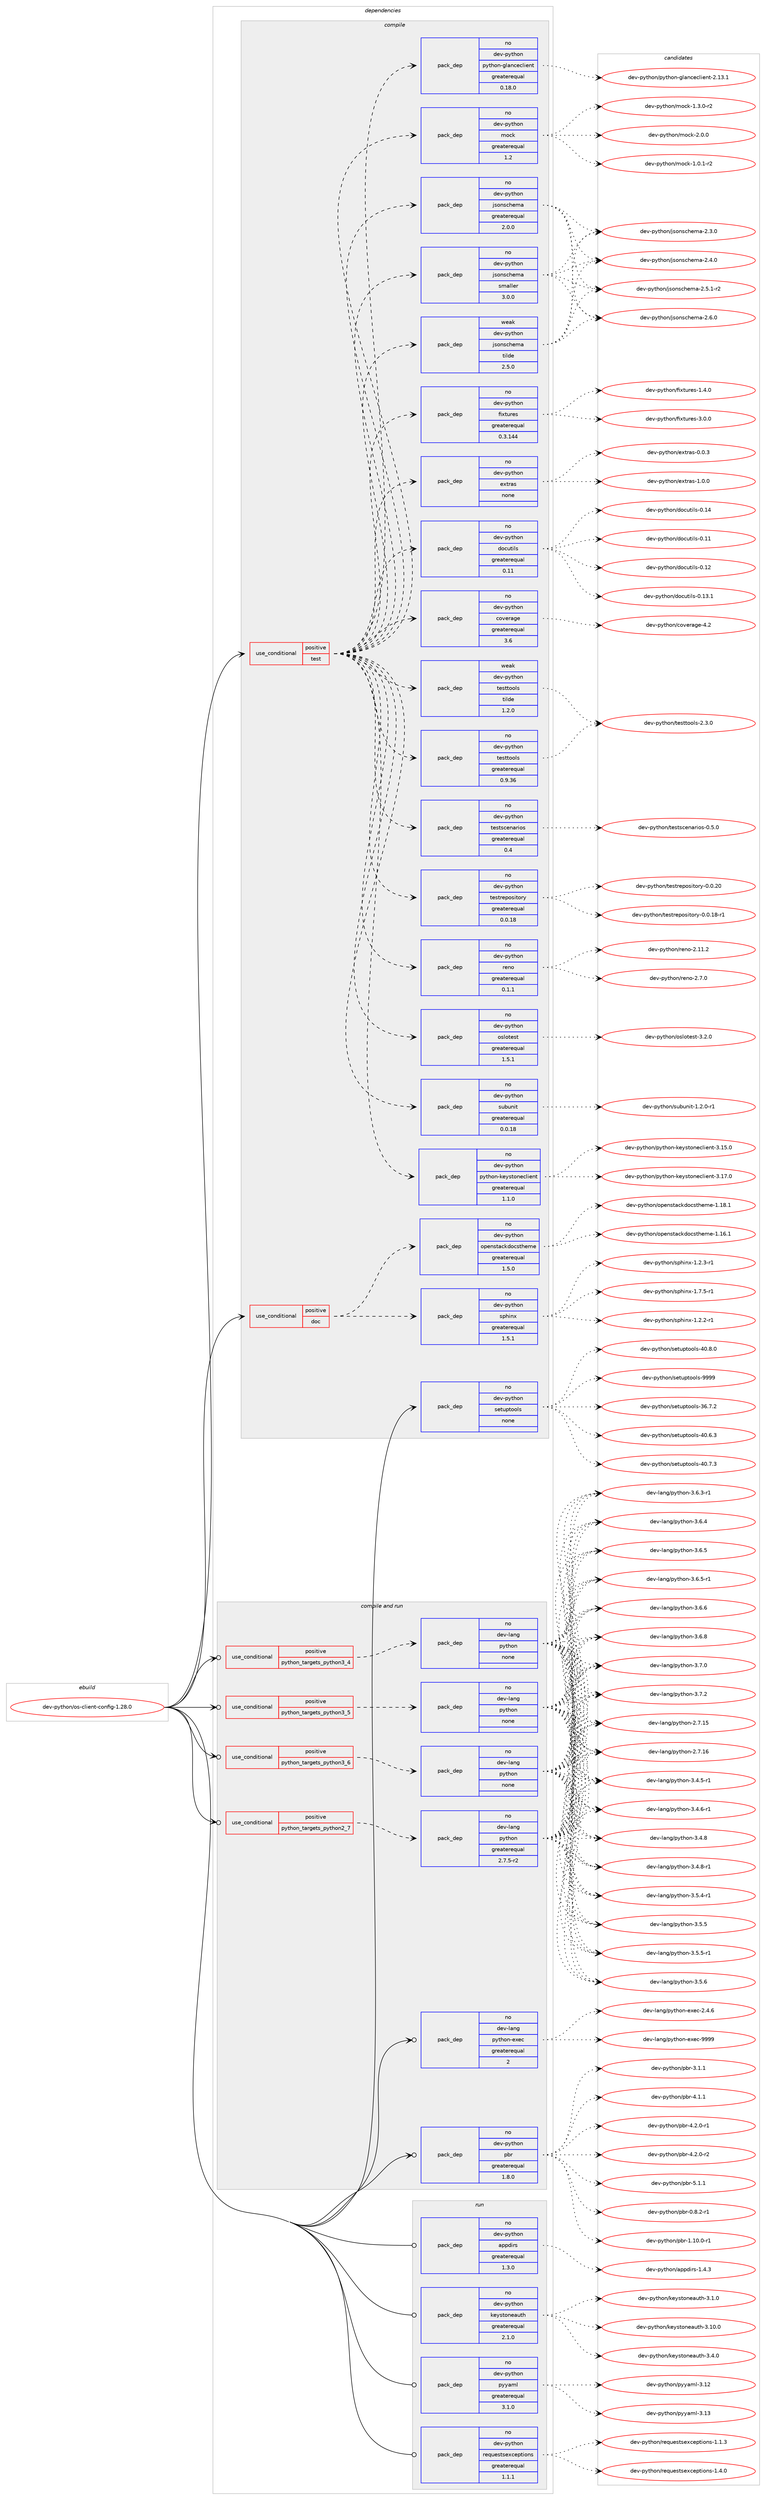 digraph prolog {

# *************
# Graph options
# *************

newrank=true;
concentrate=true;
compound=true;
graph [rankdir=LR,fontname=Helvetica,fontsize=10,ranksep=1.5];#, ranksep=2.5, nodesep=0.2];
edge  [arrowhead=vee];
node  [fontname=Helvetica,fontsize=10];

# **********
# The ebuild
# **********

subgraph cluster_leftcol {
color=gray;
rank=same;
label=<<i>ebuild</i>>;
id [label="dev-python/os-client-config-1.28.0", color=red, width=4, href="../dev-python/os-client-config-1.28.0.svg"];
}

# ****************
# The dependencies
# ****************

subgraph cluster_midcol {
color=gray;
label=<<i>dependencies</i>>;
subgraph cluster_compile {
fillcolor="#eeeeee";
style=filled;
label=<<i>compile</i>>;
subgraph cond378583 {
dependency1422146 [label=<<TABLE BORDER="0" CELLBORDER="1" CELLSPACING="0" CELLPADDING="4"><TR><TD ROWSPAN="3" CELLPADDING="10">use_conditional</TD></TR><TR><TD>positive</TD></TR><TR><TD>doc</TD></TR></TABLE>>, shape=none, color=red];
subgraph pack1020286 {
dependency1422147 [label=<<TABLE BORDER="0" CELLBORDER="1" CELLSPACING="0" CELLPADDING="4" WIDTH="220"><TR><TD ROWSPAN="6" CELLPADDING="30">pack_dep</TD></TR><TR><TD WIDTH="110">no</TD></TR><TR><TD>dev-python</TD></TR><TR><TD>sphinx</TD></TR><TR><TD>greaterequal</TD></TR><TR><TD>1.5.1</TD></TR></TABLE>>, shape=none, color=blue];
}
dependency1422146:e -> dependency1422147:w [weight=20,style="dashed",arrowhead="vee"];
subgraph pack1020287 {
dependency1422148 [label=<<TABLE BORDER="0" CELLBORDER="1" CELLSPACING="0" CELLPADDING="4" WIDTH="220"><TR><TD ROWSPAN="6" CELLPADDING="30">pack_dep</TD></TR><TR><TD WIDTH="110">no</TD></TR><TR><TD>dev-python</TD></TR><TR><TD>openstackdocstheme</TD></TR><TR><TD>greaterequal</TD></TR><TR><TD>1.5.0</TD></TR></TABLE>>, shape=none, color=blue];
}
dependency1422146:e -> dependency1422148:w [weight=20,style="dashed",arrowhead="vee"];
}
id:e -> dependency1422146:w [weight=20,style="solid",arrowhead="vee"];
subgraph cond378584 {
dependency1422149 [label=<<TABLE BORDER="0" CELLBORDER="1" CELLSPACING="0" CELLPADDING="4"><TR><TD ROWSPAN="3" CELLPADDING="10">use_conditional</TD></TR><TR><TD>positive</TD></TR><TR><TD>test</TD></TR></TABLE>>, shape=none, color=red];
subgraph pack1020288 {
dependency1422150 [label=<<TABLE BORDER="0" CELLBORDER="1" CELLSPACING="0" CELLPADDING="4" WIDTH="220"><TR><TD ROWSPAN="6" CELLPADDING="30">pack_dep</TD></TR><TR><TD WIDTH="110">no</TD></TR><TR><TD>dev-python</TD></TR><TR><TD>coverage</TD></TR><TR><TD>greaterequal</TD></TR><TR><TD>3.6</TD></TR></TABLE>>, shape=none, color=blue];
}
dependency1422149:e -> dependency1422150:w [weight=20,style="dashed",arrowhead="vee"];
subgraph pack1020289 {
dependency1422151 [label=<<TABLE BORDER="0" CELLBORDER="1" CELLSPACING="0" CELLPADDING="4" WIDTH="220"><TR><TD ROWSPAN="6" CELLPADDING="30">pack_dep</TD></TR><TR><TD WIDTH="110">no</TD></TR><TR><TD>dev-python</TD></TR><TR><TD>docutils</TD></TR><TR><TD>greaterequal</TD></TR><TR><TD>0.11</TD></TR></TABLE>>, shape=none, color=blue];
}
dependency1422149:e -> dependency1422151:w [weight=20,style="dashed",arrowhead="vee"];
subgraph pack1020290 {
dependency1422152 [label=<<TABLE BORDER="0" CELLBORDER="1" CELLSPACING="0" CELLPADDING="4" WIDTH="220"><TR><TD ROWSPAN="6" CELLPADDING="30">pack_dep</TD></TR><TR><TD WIDTH="110">no</TD></TR><TR><TD>dev-python</TD></TR><TR><TD>extras</TD></TR><TR><TD>none</TD></TR><TR><TD></TD></TR></TABLE>>, shape=none, color=blue];
}
dependency1422149:e -> dependency1422152:w [weight=20,style="dashed",arrowhead="vee"];
subgraph pack1020291 {
dependency1422153 [label=<<TABLE BORDER="0" CELLBORDER="1" CELLSPACING="0" CELLPADDING="4" WIDTH="220"><TR><TD ROWSPAN="6" CELLPADDING="30">pack_dep</TD></TR><TR><TD WIDTH="110">no</TD></TR><TR><TD>dev-python</TD></TR><TR><TD>fixtures</TD></TR><TR><TD>greaterequal</TD></TR><TR><TD>0.3.144</TD></TR></TABLE>>, shape=none, color=blue];
}
dependency1422149:e -> dependency1422153:w [weight=20,style="dashed",arrowhead="vee"];
subgraph pack1020292 {
dependency1422154 [label=<<TABLE BORDER="0" CELLBORDER="1" CELLSPACING="0" CELLPADDING="4" WIDTH="220"><TR><TD ROWSPAN="6" CELLPADDING="30">pack_dep</TD></TR><TR><TD WIDTH="110">no</TD></TR><TR><TD>dev-python</TD></TR><TR><TD>jsonschema</TD></TR><TR><TD>greaterequal</TD></TR><TR><TD>2.0.0</TD></TR></TABLE>>, shape=none, color=blue];
}
dependency1422149:e -> dependency1422154:w [weight=20,style="dashed",arrowhead="vee"];
subgraph pack1020293 {
dependency1422155 [label=<<TABLE BORDER="0" CELLBORDER="1" CELLSPACING="0" CELLPADDING="4" WIDTH="220"><TR><TD ROWSPAN="6" CELLPADDING="30">pack_dep</TD></TR><TR><TD WIDTH="110">weak</TD></TR><TR><TD>dev-python</TD></TR><TR><TD>jsonschema</TD></TR><TR><TD>tilde</TD></TR><TR><TD>2.5.0</TD></TR></TABLE>>, shape=none, color=blue];
}
dependency1422149:e -> dependency1422155:w [weight=20,style="dashed",arrowhead="vee"];
subgraph pack1020294 {
dependency1422156 [label=<<TABLE BORDER="0" CELLBORDER="1" CELLSPACING="0" CELLPADDING="4" WIDTH="220"><TR><TD ROWSPAN="6" CELLPADDING="30">pack_dep</TD></TR><TR><TD WIDTH="110">no</TD></TR><TR><TD>dev-python</TD></TR><TR><TD>jsonschema</TD></TR><TR><TD>smaller</TD></TR><TR><TD>3.0.0</TD></TR></TABLE>>, shape=none, color=blue];
}
dependency1422149:e -> dependency1422156:w [weight=20,style="dashed",arrowhead="vee"];
subgraph pack1020295 {
dependency1422157 [label=<<TABLE BORDER="0" CELLBORDER="1" CELLSPACING="0" CELLPADDING="4" WIDTH="220"><TR><TD ROWSPAN="6" CELLPADDING="30">pack_dep</TD></TR><TR><TD WIDTH="110">no</TD></TR><TR><TD>dev-python</TD></TR><TR><TD>mock</TD></TR><TR><TD>greaterequal</TD></TR><TR><TD>1.2</TD></TR></TABLE>>, shape=none, color=blue];
}
dependency1422149:e -> dependency1422157:w [weight=20,style="dashed",arrowhead="vee"];
subgraph pack1020296 {
dependency1422158 [label=<<TABLE BORDER="0" CELLBORDER="1" CELLSPACING="0" CELLPADDING="4" WIDTH="220"><TR><TD ROWSPAN="6" CELLPADDING="30">pack_dep</TD></TR><TR><TD WIDTH="110">no</TD></TR><TR><TD>dev-python</TD></TR><TR><TD>python-glanceclient</TD></TR><TR><TD>greaterequal</TD></TR><TR><TD>0.18.0</TD></TR></TABLE>>, shape=none, color=blue];
}
dependency1422149:e -> dependency1422158:w [weight=20,style="dashed",arrowhead="vee"];
subgraph pack1020297 {
dependency1422159 [label=<<TABLE BORDER="0" CELLBORDER="1" CELLSPACING="0" CELLPADDING="4" WIDTH="220"><TR><TD ROWSPAN="6" CELLPADDING="30">pack_dep</TD></TR><TR><TD WIDTH="110">no</TD></TR><TR><TD>dev-python</TD></TR><TR><TD>python-keystoneclient</TD></TR><TR><TD>greaterequal</TD></TR><TR><TD>1.1.0</TD></TR></TABLE>>, shape=none, color=blue];
}
dependency1422149:e -> dependency1422159:w [weight=20,style="dashed",arrowhead="vee"];
subgraph pack1020298 {
dependency1422160 [label=<<TABLE BORDER="0" CELLBORDER="1" CELLSPACING="0" CELLPADDING="4" WIDTH="220"><TR><TD ROWSPAN="6" CELLPADDING="30">pack_dep</TD></TR><TR><TD WIDTH="110">no</TD></TR><TR><TD>dev-python</TD></TR><TR><TD>subunit</TD></TR><TR><TD>greaterequal</TD></TR><TR><TD>0.0.18</TD></TR></TABLE>>, shape=none, color=blue];
}
dependency1422149:e -> dependency1422160:w [weight=20,style="dashed",arrowhead="vee"];
subgraph pack1020299 {
dependency1422161 [label=<<TABLE BORDER="0" CELLBORDER="1" CELLSPACING="0" CELLPADDING="4" WIDTH="220"><TR><TD ROWSPAN="6" CELLPADDING="30">pack_dep</TD></TR><TR><TD WIDTH="110">no</TD></TR><TR><TD>dev-python</TD></TR><TR><TD>oslotest</TD></TR><TR><TD>greaterequal</TD></TR><TR><TD>1.5.1</TD></TR></TABLE>>, shape=none, color=blue];
}
dependency1422149:e -> dependency1422161:w [weight=20,style="dashed",arrowhead="vee"];
subgraph pack1020300 {
dependency1422162 [label=<<TABLE BORDER="0" CELLBORDER="1" CELLSPACING="0" CELLPADDING="4" WIDTH="220"><TR><TD ROWSPAN="6" CELLPADDING="30">pack_dep</TD></TR><TR><TD WIDTH="110">no</TD></TR><TR><TD>dev-python</TD></TR><TR><TD>reno</TD></TR><TR><TD>greaterequal</TD></TR><TR><TD>0.1.1</TD></TR></TABLE>>, shape=none, color=blue];
}
dependency1422149:e -> dependency1422162:w [weight=20,style="dashed",arrowhead="vee"];
subgraph pack1020301 {
dependency1422163 [label=<<TABLE BORDER="0" CELLBORDER="1" CELLSPACING="0" CELLPADDING="4" WIDTH="220"><TR><TD ROWSPAN="6" CELLPADDING="30">pack_dep</TD></TR><TR><TD WIDTH="110">no</TD></TR><TR><TD>dev-python</TD></TR><TR><TD>testrepository</TD></TR><TR><TD>greaterequal</TD></TR><TR><TD>0.0.18</TD></TR></TABLE>>, shape=none, color=blue];
}
dependency1422149:e -> dependency1422163:w [weight=20,style="dashed",arrowhead="vee"];
subgraph pack1020302 {
dependency1422164 [label=<<TABLE BORDER="0" CELLBORDER="1" CELLSPACING="0" CELLPADDING="4" WIDTH="220"><TR><TD ROWSPAN="6" CELLPADDING="30">pack_dep</TD></TR><TR><TD WIDTH="110">no</TD></TR><TR><TD>dev-python</TD></TR><TR><TD>testscenarios</TD></TR><TR><TD>greaterequal</TD></TR><TR><TD>0.4</TD></TR></TABLE>>, shape=none, color=blue];
}
dependency1422149:e -> dependency1422164:w [weight=20,style="dashed",arrowhead="vee"];
subgraph pack1020303 {
dependency1422165 [label=<<TABLE BORDER="0" CELLBORDER="1" CELLSPACING="0" CELLPADDING="4" WIDTH="220"><TR><TD ROWSPAN="6" CELLPADDING="30">pack_dep</TD></TR><TR><TD WIDTH="110">no</TD></TR><TR><TD>dev-python</TD></TR><TR><TD>testtools</TD></TR><TR><TD>greaterequal</TD></TR><TR><TD>0.9.36</TD></TR></TABLE>>, shape=none, color=blue];
}
dependency1422149:e -> dependency1422165:w [weight=20,style="dashed",arrowhead="vee"];
subgraph pack1020304 {
dependency1422166 [label=<<TABLE BORDER="0" CELLBORDER="1" CELLSPACING="0" CELLPADDING="4" WIDTH="220"><TR><TD ROWSPAN="6" CELLPADDING="30">pack_dep</TD></TR><TR><TD WIDTH="110">weak</TD></TR><TR><TD>dev-python</TD></TR><TR><TD>testtools</TD></TR><TR><TD>tilde</TD></TR><TR><TD>1.2.0</TD></TR></TABLE>>, shape=none, color=blue];
}
dependency1422149:e -> dependency1422166:w [weight=20,style="dashed",arrowhead="vee"];
}
id:e -> dependency1422149:w [weight=20,style="solid",arrowhead="vee"];
subgraph pack1020305 {
dependency1422167 [label=<<TABLE BORDER="0" CELLBORDER="1" CELLSPACING="0" CELLPADDING="4" WIDTH="220"><TR><TD ROWSPAN="6" CELLPADDING="30">pack_dep</TD></TR><TR><TD WIDTH="110">no</TD></TR><TR><TD>dev-python</TD></TR><TR><TD>setuptools</TD></TR><TR><TD>none</TD></TR><TR><TD></TD></TR></TABLE>>, shape=none, color=blue];
}
id:e -> dependency1422167:w [weight=20,style="solid",arrowhead="vee"];
}
subgraph cluster_compileandrun {
fillcolor="#eeeeee";
style=filled;
label=<<i>compile and run</i>>;
subgraph cond378585 {
dependency1422168 [label=<<TABLE BORDER="0" CELLBORDER="1" CELLSPACING="0" CELLPADDING="4"><TR><TD ROWSPAN="3" CELLPADDING="10">use_conditional</TD></TR><TR><TD>positive</TD></TR><TR><TD>python_targets_python2_7</TD></TR></TABLE>>, shape=none, color=red];
subgraph pack1020306 {
dependency1422169 [label=<<TABLE BORDER="0" CELLBORDER="1" CELLSPACING="0" CELLPADDING="4" WIDTH="220"><TR><TD ROWSPAN="6" CELLPADDING="30">pack_dep</TD></TR><TR><TD WIDTH="110">no</TD></TR><TR><TD>dev-lang</TD></TR><TR><TD>python</TD></TR><TR><TD>greaterequal</TD></TR><TR><TD>2.7.5-r2</TD></TR></TABLE>>, shape=none, color=blue];
}
dependency1422168:e -> dependency1422169:w [weight=20,style="dashed",arrowhead="vee"];
}
id:e -> dependency1422168:w [weight=20,style="solid",arrowhead="odotvee"];
subgraph cond378586 {
dependency1422170 [label=<<TABLE BORDER="0" CELLBORDER="1" CELLSPACING="0" CELLPADDING="4"><TR><TD ROWSPAN="3" CELLPADDING="10">use_conditional</TD></TR><TR><TD>positive</TD></TR><TR><TD>python_targets_python3_4</TD></TR></TABLE>>, shape=none, color=red];
subgraph pack1020307 {
dependency1422171 [label=<<TABLE BORDER="0" CELLBORDER="1" CELLSPACING="0" CELLPADDING="4" WIDTH="220"><TR><TD ROWSPAN="6" CELLPADDING="30">pack_dep</TD></TR><TR><TD WIDTH="110">no</TD></TR><TR><TD>dev-lang</TD></TR><TR><TD>python</TD></TR><TR><TD>none</TD></TR><TR><TD></TD></TR></TABLE>>, shape=none, color=blue];
}
dependency1422170:e -> dependency1422171:w [weight=20,style="dashed",arrowhead="vee"];
}
id:e -> dependency1422170:w [weight=20,style="solid",arrowhead="odotvee"];
subgraph cond378587 {
dependency1422172 [label=<<TABLE BORDER="0" CELLBORDER="1" CELLSPACING="0" CELLPADDING="4"><TR><TD ROWSPAN="3" CELLPADDING="10">use_conditional</TD></TR><TR><TD>positive</TD></TR><TR><TD>python_targets_python3_5</TD></TR></TABLE>>, shape=none, color=red];
subgraph pack1020308 {
dependency1422173 [label=<<TABLE BORDER="0" CELLBORDER="1" CELLSPACING="0" CELLPADDING="4" WIDTH="220"><TR><TD ROWSPAN="6" CELLPADDING="30">pack_dep</TD></TR><TR><TD WIDTH="110">no</TD></TR><TR><TD>dev-lang</TD></TR><TR><TD>python</TD></TR><TR><TD>none</TD></TR><TR><TD></TD></TR></TABLE>>, shape=none, color=blue];
}
dependency1422172:e -> dependency1422173:w [weight=20,style="dashed",arrowhead="vee"];
}
id:e -> dependency1422172:w [weight=20,style="solid",arrowhead="odotvee"];
subgraph cond378588 {
dependency1422174 [label=<<TABLE BORDER="0" CELLBORDER="1" CELLSPACING="0" CELLPADDING="4"><TR><TD ROWSPAN="3" CELLPADDING="10">use_conditional</TD></TR><TR><TD>positive</TD></TR><TR><TD>python_targets_python3_6</TD></TR></TABLE>>, shape=none, color=red];
subgraph pack1020309 {
dependency1422175 [label=<<TABLE BORDER="0" CELLBORDER="1" CELLSPACING="0" CELLPADDING="4" WIDTH="220"><TR><TD ROWSPAN="6" CELLPADDING="30">pack_dep</TD></TR><TR><TD WIDTH="110">no</TD></TR><TR><TD>dev-lang</TD></TR><TR><TD>python</TD></TR><TR><TD>none</TD></TR><TR><TD></TD></TR></TABLE>>, shape=none, color=blue];
}
dependency1422174:e -> dependency1422175:w [weight=20,style="dashed",arrowhead="vee"];
}
id:e -> dependency1422174:w [weight=20,style="solid",arrowhead="odotvee"];
subgraph pack1020310 {
dependency1422176 [label=<<TABLE BORDER="0" CELLBORDER="1" CELLSPACING="0" CELLPADDING="4" WIDTH="220"><TR><TD ROWSPAN="6" CELLPADDING="30">pack_dep</TD></TR><TR><TD WIDTH="110">no</TD></TR><TR><TD>dev-lang</TD></TR><TR><TD>python-exec</TD></TR><TR><TD>greaterequal</TD></TR><TR><TD>2</TD></TR></TABLE>>, shape=none, color=blue];
}
id:e -> dependency1422176:w [weight=20,style="solid",arrowhead="odotvee"];
subgraph pack1020311 {
dependency1422177 [label=<<TABLE BORDER="0" CELLBORDER="1" CELLSPACING="0" CELLPADDING="4" WIDTH="220"><TR><TD ROWSPAN="6" CELLPADDING="30">pack_dep</TD></TR><TR><TD WIDTH="110">no</TD></TR><TR><TD>dev-python</TD></TR><TR><TD>pbr</TD></TR><TR><TD>greaterequal</TD></TR><TR><TD>1.8.0</TD></TR></TABLE>>, shape=none, color=blue];
}
id:e -> dependency1422177:w [weight=20,style="solid",arrowhead="odotvee"];
}
subgraph cluster_run {
fillcolor="#eeeeee";
style=filled;
label=<<i>run</i>>;
subgraph pack1020312 {
dependency1422178 [label=<<TABLE BORDER="0" CELLBORDER="1" CELLSPACING="0" CELLPADDING="4" WIDTH="220"><TR><TD ROWSPAN="6" CELLPADDING="30">pack_dep</TD></TR><TR><TD WIDTH="110">no</TD></TR><TR><TD>dev-python</TD></TR><TR><TD>appdirs</TD></TR><TR><TD>greaterequal</TD></TR><TR><TD>1.3.0</TD></TR></TABLE>>, shape=none, color=blue];
}
id:e -> dependency1422178:w [weight=20,style="solid",arrowhead="odot"];
subgraph pack1020313 {
dependency1422179 [label=<<TABLE BORDER="0" CELLBORDER="1" CELLSPACING="0" CELLPADDING="4" WIDTH="220"><TR><TD ROWSPAN="6" CELLPADDING="30">pack_dep</TD></TR><TR><TD WIDTH="110">no</TD></TR><TR><TD>dev-python</TD></TR><TR><TD>keystoneauth</TD></TR><TR><TD>greaterequal</TD></TR><TR><TD>2.1.0</TD></TR></TABLE>>, shape=none, color=blue];
}
id:e -> dependency1422179:w [weight=20,style="solid",arrowhead="odot"];
subgraph pack1020314 {
dependency1422180 [label=<<TABLE BORDER="0" CELLBORDER="1" CELLSPACING="0" CELLPADDING="4" WIDTH="220"><TR><TD ROWSPAN="6" CELLPADDING="30">pack_dep</TD></TR><TR><TD WIDTH="110">no</TD></TR><TR><TD>dev-python</TD></TR><TR><TD>pyyaml</TD></TR><TR><TD>greaterequal</TD></TR><TR><TD>3.1.0</TD></TR></TABLE>>, shape=none, color=blue];
}
id:e -> dependency1422180:w [weight=20,style="solid",arrowhead="odot"];
subgraph pack1020315 {
dependency1422181 [label=<<TABLE BORDER="0" CELLBORDER="1" CELLSPACING="0" CELLPADDING="4" WIDTH="220"><TR><TD ROWSPAN="6" CELLPADDING="30">pack_dep</TD></TR><TR><TD WIDTH="110">no</TD></TR><TR><TD>dev-python</TD></TR><TR><TD>requestsexceptions</TD></TR><TR><TD>greaterequal</TD></TR><TR><TD>1.1.1</TD></TR></TABLE>>, shape=none, color=blue];
}
id:e -> dependency1422181:w [weight=20,style="solid",arrowhead="odot"];
}
}

# **************
# The candidates
# **************

subgraph cluster_choices {
rank=same;
color=gray;
label=<<i>candidates</i>>;

subgraph choice1020286 {
color=black;
nodesep=1;
choice10010111845112121116104111110471151121041051101204549465046504511449 [label="dev-python/sphinx-1.2.2-r1", color=red, width=4,href="../dev-python/sphinx-1.2.2-r1.svg"];
choice10010111845112121116104111110471151121041051101204549465046514511449 [label="dev-python/sphinx-1.2.3-r1", color=red, width=4,href="../dev-python/sphinx-1.2.3-r1.svg"];
choice10010111845112121116104111110471151121041051101204549465546534511449 [label="dev-python/sphinx-1.7.5-r1", color=red, width=4,href="../dev-python/sphinx-1.7.5-r1.svg"];
dependency1422147:e -> choice10010111845112121116104111110471151121041051101204549465046504511449:w [style=dotted,weight="100"];
dependency1422147:e -> choice10010111845112121116104111110471151121041051101204549465046514511449:w [style=dotted,weight="100"];
dependency1422147:e -> choice10010111845112121116104111110471151121041051101204549465546534511449:w [style=dotted,weight="100"];
}
subgraph choice1020287 {
color=black;
nodesep=1;
choice100101118451121211161041111104711111210111011511697991071001119911511610410110910145494649544649 [label="dev-python/openstackdocstheme-1.16.1", color=red, width=4,href="../dev-python/openstackdocstheme-1.16.1.svg"];
choice100101118451121211161041111104711111210111011511697991071001119911511610410110910145494649564649 [label="dev-python/openstackdocstheme-1.18.1", color=red, width=4,href="../dev-python/openstackdocstheme-1.18.1.svg"];
dependency1422148:e -> choice100101118451121211161041111104711111210111011511697991071001119911511610410110910145494649544649:w [style=dotted,weight="100"];
dependency1422148:e -> choice100101118451121211161041111104711111210111011511697991071001119911511610410110910145494649564649:w [style=dotted,weight="100"];
}
subgraph choice1020288 {
color=black;
nodesep=1;
choice1001011184511212111610411111047991111181011149710310145524650 [label="dev-python/coverage-4.2", color=red, width=4,href="../dev-python/coverage-4.2.svg"];
dependency1422150:e -> choice1001011184511212111610411111047991111181011149710310145524650:w [style=dotted,weight="100"];
}
subgraph choice1020289 {
color=black;
nodesep=1;
choice1001011184511212111610411111047100111991171161051081154548464949 [label="dev-python/docutils-0.11", color=red, width=4,href="../dev-python/docutils-0.11.svg"];
choice1001011184511212111610411111047100111991171161051081154548464950 [label="dev-python/docutils-0.12", color=red, width=4,href="../dev-python/docutils-0.12.svg"];
choice10010111845112121116104111110471001119911711610510811545484649514649 [label="dev-python/docutils-0.13.1", color=red, width=4,href="../dev-python/docutils-0.13.1.svg"];
choice1001011184511212111610411111047100111991171161051081154548464952 [label="dev-python/docutils-0.14", color=red, width=4,href="../dev-python/docutils-0.14.svg"];
dependency1422151:e -> choice1001011184511212111610411111047100111991171161051081154548464949:w [style=dotted,weight="100"];
dependency1422151:e -> choice1001011184511212111610411111047100111991171161051081154548464950:w [style=dotted,weight="100"];
dependency1422151:e -> choice10010111845112121116104111110471001119911711610510811545484649514649:w [style=dotted,weight="100"];
dependency1422151:e -> choice1001011184511212111610411111047100111991171161051081154548464952:w [style=dotted,weight="100"];
}
subgraph choice1020290 {
color=black;
nodesep=1;
choice100101118451121211161041111104710112011611497115454846484651 [label="dev-python/extras-0.0.3", color=red, width=4,href="../dev-python/extras-0.0.3.svg"];
choice100101118451121211161041111104710112011611497115454946484648 [label="dev-python/extras-1.0.0", color=red, width=4,href="../dev-python/extras-1.0.0.svg"];
dependency1422152:e -> choice100101118451121211161041111104710112011611497115454846484651:w [style=dotted,weight="100"];
dependency1422152:e -> choice100101118451121211161041111104710112011611497115454946484648:w [style=dotted,weight="100"];
}
subgraph choice1020291 {
color=black;
nodesep=1;
choice1001011184511212111610411111047102105120116117114101115454946524648 [label="dev-python/fixtures-1.4.0", color=red, width=4,href="../dev-python/fixtures-1.4.0.svg"];
choice1001011184511212111610411111047102105120116117114101115455146484648 [label="dev-python/fixtures-3.0.0", color=red, width=4,href="../dev-python/fixtures-3.0.0.svg"];
dependency1422153:e -> choice1001011184511212111610411111047102105120116117114101115454946524648:w [style=dotted,weight="100"];
dependency1422153:e -> choice1001011184511212111610411111047102105120116117114101115455146484648:w [style=dotted,weight="100"];
}
subgraph choice1020292 {
color=black;
nodesep=1;
choice10010111845112121116104111110471061151111101159910410110997455046514648 [label="dev-python/jsonschema-2.3.0", color=red, width=4,href="../dev-python/jsonschema-2.3.0.svg"];
choice10010111845112121116104111110471061151111101159910410110997455046524648 [label="dev-python/jsonschema-2.4.0", color=red, width=4,href="../dev-python/jsonschema-2.4.0.svg"];
choice100101118451121211161041111104710611511111011599104101109974550465346494511450 [label="dev-python/jsonschema-2.5.1-r2", color=red, width=4,href="../dev-python/jsonschema-2.5.1-r2.svg"];
choice10010111845112121116104111110471061151111101159910410110997455046544648 [label="dev-python/jsonschema-2.6.0", color=red, width=4,href="../dev-python/jsonschema-2.6.0.svg"];
dependency1422154:e -> choice10010111845112121116104111110471061151111101159910410110997455046514648:w [style=dotted,weight="100"];
dependency1422154:e -> choice10010111845112121116104111110471061151111101159910410110997455046524648:w [style=dotted,weight="100"];
dependency1422154:e -> choice100101118451121211161041111104710611511111011599104101109974550465346494511450:w [style=dotted,weight="100"];
dependency1422154:e -> choice10010111845112121116104111110471061151111101159910410110997455046544648:w [style=dotted,weight="100"];
}
subgraph choice1020293 {
color=black;
nodesep=1;
choice10010111845112121116104111110471061151111101159910410110997455046514648 [label="dev-python/jsonschema-2.3.0", color=red, width=4,href="../dev-python/jsonschema-2.3.0.svg"];
choice10010111845112121116104111110471061151111101159910410110997455046524648 [label="dev-python/jsonschema-2.4.0", color=red, width=4,href="../dev-python/jsonschema-2.4.0.svg"];
choice100101118451121211161041111104710611511111011599104101109974550465346494511450 [label="dev-python/jsonschema-2.5.1-r2", color=red, width=4,href="../dev-python/jsonschema-2.5.1-r2.svg"];
choice10010111845112121116104111110471061151111101159910410110997455046544648 [label="dev-python/jsonschema-2.6.0", color=red, width=4,href="../dev-python/jsonschema-2.6.0.svg"];
dependency1422155:e -> choice10010111845112121116104111110471061151111101159910410110997455046514648:w [style=dotted,weight="100"];
dependency1422155:e -> choice10010111845112121116104111110471061151111101159910410110997455046524648:w [style=dotted,weight="100"];
dependency1422155:e -> choice100101118451121211161041111104710611511111011599104101109974550465346494511450:w [style=dotted,weight="100"];
dependency1422155:e -> choice10010111845112121116104111110471061151111101159910410110997455046544648:w [style=dotted,weight="100"];
}
subgraph choice1020294 {
color=black;
nodesep=1;
choice10010111845112121116104111110471061151111101159910410110997455046514648 [label="dev-python/jsonschema-2.3.0", color=red, width=4,href="../dev-python/jsonschema-2.3.0.svg"];
choice10010111845112121116104111110471061151111101159910410110997455046524648 [label="dev-python/jsonschema-2.4.0", color=red, width=4,href="../dev-python/jsonschema-2.4.0.svg"];
choice100101118451121211161041111104710611511111011599104101109974550465346494511450 [label="dev-python/jsonschema-2.5.1-r2", color=red, width=4,href="../dev-python/jsonschema-2.5.1-r2.svg"];
choice10010111845112121116104111110471061151111101159910410110997455046544648 [label="dev-python/jsonschema-2.6.0", color=red, width=4,href="../dev-python/jsonschema-2.6.0.svg"];
dependency1422156:e -> choice10010111845112121116104111110471061151111101159910410110997455046514648:w [style=dotted,weight="100"];
dependency1422156:e -> choice10010111845112121116104111110471061151111101159910410110997455046524648:w [style=dotted,weight="100"];
dependency1422156:e -> choice100101118451121211161041111104710611511111011599104101109974550465346494511450:w [style=dotted,weight="100"];
dependency1422156:e -> choice10010111845112121116104111110471061151111101159910410110997455046544648:w [style=dotted,weight="100"];
}
subgraph choice1020295 {
color=black;
nodesep=1;
choice1001011184511212111610411111047109111991074549464846494511450 [label="dev-python/mock-1.0.1-r2", color=red, width=4,href="../dev-python/mock-1.0.1-r2.svg"];
choice1001011184511212111610411111047109111991074549465146484511450 [label="dev-python/mock-1.3.0-r2", color=red, width=4,href="../dev-python/mock-1.3.0-r2.svg"];
choice100101118451121211161041111104710911199107455046484648 [label="dev-python/mock-2.0.0", color=red, width=4,href="../dev-python/mock-2.0.0.svg"];
dependency1422157:e -> choice1001011184511212111610411111047109111991074549464846494511450:w [style=dotted,weight="100"];
dependency1422157:e -> choice1001011184511212111610411111047109111991074549465146484511450:w [style=dotted,weight="100"];
dependency1422157:e -> choice100101118451121211161041111104710911199107455046484648:w [style=dotted,weight="100"];
}
subgraph choice1020296 {
color=black;
nodesep=1;
choice10010111845112121116104111110471121211161041111104510310897110991019910810510111011645504649514649 [label="dev-python/python-glanceclient-2.13.1", color=red, width=4,href="../dev-python/python-glanceclient-2.13.1.svg"];
dependency1422158:e -> choice10010111845112121116104111110471121211161041111104510310897110991019910810510111011645504649514649:w [style=dotted,weight="100"];
}
subgraph choice1020297 {
color=black;
nodesep=1;
choice1001011184511212111610411111047112121116104111110451071011211151161111101019910810510111011645514649534648 [label="dev-python/python-keystoneclient-3.15.0", color=red, width=4,href="../dev-python/python-keystoneclient-3.15.0.svg"];
choice1001011184511212111610411111047112121116104111110451071011211151161111101019910810510111011645514649554648 [label="dev-python/python-keystoneclient-3.17.0", color=red, width=4,href="../dev-python/python-keystoneclient-3.17.0.svg"];
dependency1422159:e -> choice1001011184511212111610411111047112121116104111110451071011211151161111101019910810510111011645514649534648:w [style=dotted,weight="100"];
dependency1422159:e -> choice1001011184511212111610411111047112121116104111110451071011211151161111101019910810510111011645514649554648:w [style=dotted,weight="100"];
}
subgraph choice1020298 {
color=black;
nodesep=1;
choice1001011184511212111610411111047115117981171101051164549465046484511449 [label="dev-python/subunit-1.2.0-r1", color=red, width=4,href="../dev-python/subunit-1.2.0-r1.svg"];
dependency1422160:e -> choice1001011184511212111610411111047115117981171101051164549465046484511449:w [style=dotted,weight="100"];
}
subgraph choice1020299 {
color=black;
nodesep=1;
choice1001011184511212111610411111047111115108111116101115116455146504648 [label="dev-python/oslotest-3.2.0", color=red, width=4,href="../dev-python/oslotest-3.2.0.svg"];
dependency1422161:e -> choice1001011184511212111610411111047111115108111116101115116455146504648:w [style=dotted,weight="100"];
}
subgraph choice1020300 {
color=black;
nodesep=1;
choice100101118451121211161041111104711410111011145504649494650 [label="dev-python/reno-2.11.2", color=red, width=4,href="../dev-python/reno-2.11.2.svg"];
choice1001011184511212111610411111047114101110111455046554648 [label="dev-python/reno-2.7.0", color=red, width=4,href="../dev-python/reno-2.7.0.svg"];
dependency1422162:e -> choice100101118451121211161041111104711410111011145504649494650:w [style=dotted,weight="100"];
dependency1422162:e -> choice1001011184511212111610411111047114101110111455046554648:w [style=dotted,weight="100"];
}
subgraph choice1020301 {
color=black;
nodesep=1;
choice1001011184511212111610411111047116101115116114101112111115105116111114121454846484649564511449 [label="dev-python/testrepository-0.0.18-r1", color=red, width=4,href="../dev-python/testrepository-0.0.18-r1.svg"];
choice100101118451121211161041111104711610111511611410111211111510511611111412145484648465048 [label="dev-python/testrepository-0.0.20", color=red, width=4,href="../dev-python/testrepository-0.0.20.svg"];
dependency1422163:e -> choice1001011184511212111610411111047116101115116114101112111115105116111114121454846484649564511449:w [style=dotted,weight="100"];
dependency1422163:e -> choice100101118451121211161041111104711610111511611410111211111510511611111412145484648465048:w [style=dotted,weight="100"];
}
subgraph choice1020302 {
color=black;
nodesep=1;
choice10010111845112121116104111110471161011151161159910111097114105111115454846534648 [label="dev-python/testscenarios-0.5.0", color=red, width=4,href="../dev-python/testscenarios-0.5.0.svg"];
dependency1422164:e -> choice10010111845112121116104111110471161011151161159910111097114105111115454846534648:w [style=dotted,weight="100"];
}
subgraph choice1020303 {
color=black;
nodesep=1;
choice1001011184511212111610411111047116101115116116111111108115455046514648 [label="dev-python/testtools-2.3.0", color=red, width=4,href="../dev-python/testtools-2.3.0.svg"];
dependency1422165:e -> choice1001011184511212111610411111047116101115116116111111108115455046514648:w [style=dotted,weight="100"];
}
subgraph choice1020304 {
color=black;
nodesep=1;
choice1001011184511212111610411111047116101115116116111111108115455046514648 [label="dev-python/testtools-2.3.0", color=red, width=4,href="../dev-python/testtools-2.3.0.svg"];
dependency1422166:e -> choice1001011184511212111610411111047116101115116116111111108115455046514648:w [style=dotted,weight="100"];
}
subgraph choice1020305 {
color=black;
nodesep=1;
choice100101118451121211161041111104711510111611711211611111110811545515446554650 [label="dev-python/setuptools-36.7.2", color=red, width=4,href="../dev-python/setuptools-36.7.2.svg"];
choice100101118451121211161041111104711510111611711211611111110811545524846544651 [label="dev-python/setuptools-40.6.3", color=red, width=4,href="../dev-python/setuptools-40.6.3.svg"];
choice100101118451121211161041111104711510111611711211611111110811545524846554651 [label="dev-python/setuptools-40.7.3", color=red, width=4,href="../dev-python/setuptools-40.7.3.svg"];
choice100101118451121211161041111104711510111611711211611111110811545524846564648 [label="dev-python/setuptools-40.8.0", color=red, width=4,href="../dev-python/setuptools-40.8.0.svg"];
choice10010111845112121116104111110471151011161171121161111111081154557575757 [label="dev-python/setuptools-9999", color=red, width=4,href="../dev-python/setuptools-9999.svg"];
dependency1422167:e -> choice100101118451121211161041111104711510111611711211611111110811545515446554650:w [style=dotted,weight="100"];
dependency1422167:e -> choice100101118451121211161041111104711510111611711211611111110811545524846544651:w [style=dotted,weight="100"];
dependency1422167:e -> choice100101118451121211161041111104711510111611711211611111110811545524846554651:w [style=dotted,weight="100"];
dependency1422167:e -> choice100101118451121211161041111104711510111611711211611111110811545524846564648:w [style=dotted,weight="100"];
dependency1422167:e -> choice10010111845112121116104111110471151011161171121161111111081154557575757:w [style=dotted,weight="100"];
}
subgraph choice1020306 {
color=black;
nodesep=1;
choice10010111845108971101034711212111610411111045504655464953 [label="dev-lang/python-2.7.15", color=red, width=4,href="../dev-lang/python-2.7.15.svg"];
choice10010111845108971101034711212111610411111045504655464954 [label="dev-lang/python-2.7.16", color=red, width=4,href="../dev-lang/python-2.7.16.svg"];
choice1001011184510897110103471121211161041111104551465246534511449 [label="dev-lang/python-3.4.5-r1", color=red, width=4,href="../dev-lang/python-3.4.5-r1.svg"];
choice1001011184510897110103471121211161041111104551465246544511449 [label="dev-lang/python-3.4.6-r1", color=red, width=4,href="../dev-lang/python-3.4.6-r1.svg"];
choice100101118451089711010347112121116104111110455146524656 [label="dev-lang/python-3.4.8", color=red, width=4,href="../dev-lang/python-3.4.8.svg"];
choice1001011184510897110103471121211161041111104551465246564511449 [label="dev-lang/python-3.4.8-r1", color=red, width=4,href="../dev-lang/python-3.4.8-r1.svg"];
choice1001011184510897110103471121211161041111104551465346524511449 [label="dev-lang/python-3.5.4-r1", color=red, width=4,href="../dev-lang/python-3.5.4-r1.svg"];
choice100101118451089711010347112121116104111110455146534653 [label="dev-lang/python-3.5.5", color=red, width=4,href="../dev-lang/python-3.5.5.svg"];
choice1001011184510897110103471121211161041111104551465346534511449 [label="dev-lang/python-3.5.5-r1", color=red, width=4,href="../dev-lang/python-3.5.5-r1.svg"];
choice100101118451089711010347112121116104111110455146534654 [label="dev-lang/python-3.5.6", color=red, width=4,href="../dev-lang/python-3.5.6.svg"];
choice1001011184510897110103471121211161041111104551465446514511449 [label="dev-lang/python-3.6.3-r1", color=red, width=4,href="../dev-lang/python-3.6.3-r1.svg"];
choice100101118451089711010347112121116104111110455146544652 [label="dev-lang/python-3.6.4", color=red, width=4,href="../dev-lang/python-3.6.4.svg"];
choice100101118451089711010347112121116104111110455146544653 [label="dev-lang/python-3.6.5", color=red, width=4,href="../dev-lang/python-3.6.5.svg"];
choice1001011184510897110103471121211161041111104551465446534511449 [label="dev-lang/python-3.6.5-r1", color=red, width=4,href="../dev-lang/python-3.6.5-r1.svg"];
choice100101118451089711010347112121116104111110455146544654 [label="dev-lang/python-3.6.6", color=red, width=4,href="../dev-lang/python-3.6.6.svg"];
choice100101118451089711010347112121116104111110455146544656 [label="dev-lang/python-3.6.8", color=red, width=4,href="../dev-lang/python-3.6.8.svg"];
choice100101118451089711010347112121116104111110455146554648 [label="dev-lang/python-3.7.0", color=red, width=4,href="../dev-lang/python-3.7.0.svg"];
choice100101118451089711010347112121116104111110455146554650 [label="dev-lang/python-3.7.2", color=red, width=4,href="../dev-lang/python-3.7.2.svg"];
dependency1422169:e -> choice10010111845108971101034711212111610411111045504655464953:w [style=dotted,weight="100"];
dependency1422169:e -> choice10010111845108971101034711212111610411111045504655464954:w [style=dotted,weight="100"];
dependency1422169:e -> choice1001011184510897110103471121211161041111104551465246534511449:w [style=dotted,weight="100"];
dependency1422169:e -> choice1001011184510897110103471121211161041111104551465246544511449:w [style=dotted,weight="100"];
dependency1422169:e -> choice100101118451089711010347112121116104111110455146524656:w [style=dotted,weight="100"];
dependency1422169:e -> choice1001011184510897110103471121211161041111104551465246564511449:w [style=dotted,weight="100"];
dependency1422169:e -> choice1001011184510897110103471121211161041111104551465346524511449:w [style=dotted,weight="100"];
dependency1422169:e -> choice100101118451089711010347112121116104111110455146534653:w [style=dotted,weight="100"];
dependency1422169:e -> choice1001011184510897110103471121211161041111104551465346534511449:w [style=dotted,weight="100"];
dependency1422169:e -> choice100101118451089711010347112121116104111110455146534654:w [style=dotted,weight="100"];
dependency1422169:e -> choice1001011184510897110103471121211161041111104551465446514511449:w [style=dotted,weight="100"];
dependency1422169:e -> choice100101118451089711010347112121116104111110455146544652:w [style=dotted,weight="100"];
dependency1422169:e -> choice100101118451089711010347112121116104111110455146544653:w [style=dotted,weight="100"];
dependency1422169:e -> choice1001011184510897110103471121211161041111104551465446534511449:w [style=dotted,weight="100"];
dependency1422169:e -> choice100101118451089711010347112121116104111110455146544654:w [style=dotted,weight="100"];
dependency1422169:e -> choice100101118451089711010347112121116104111110455146544656:w [style=dotted,weight="100"];
dependency1422169:e -> choice100101118451089711010347112121116104111110455146554648:w [style=dotted,weight="100"];
dependency1422169:e -> choice100101118451089711010347112121116104111110455146554650:w [style=dotted,weight="100"];
}
subgraph choice1020307 {
color=black;
nodesep=1;
choice10010111845108971101034711212111610411111045504655464953 [label="dev-lang/python-2.7.15", color=red, width=4,href="../dev-lang/python-2.7.15.svg"];
choice10010111845108971101034711212111610411111045504655464954 [label="dev-lang/python-2.7.16", color=red, width=4,href="../dev-lang/python-2.7.16.svg"];
choice1001011184510897110103471121211161041111104551465246534511449 [label="dev-lang/python-3.4.5-r1", color=red, width=4,href="../dev-lang/python-3.4.5-r1.svg"];
choice1001011184510897110103471121211161041111104551465246544511449 [label="dev-lang/python-3.4.6-r1", color=red, width=4,href="../dev-lang/python-3.4.6-r1.svg"];
choice100101118451089711010347112121116104111110455146524656 [label="dev-lang/python-3.4.8", color=red, width=4,href="../dev-lang/python-3.4.8.svg"];
choice1001011184510897110103471121211161041111104551465246564511449 [label="dev-lang/python-3.4.8-r1", color=red, width=4,href="../dev-lang/python-3.4.8-r1.svg"];
choice1001011184510897110103471121211161041111104551465346524511449 [label="dev-lang/python-3.5.4-r1", color=red, width=4,href="../dev-lang/python-3.5.4-r1.svg"];
choice100101118451089711010347112121116104111110455146534653 [label="dev-lang/python-3.5.5", color=red, width=4,href="../dev-lang/python-3.5.5.svg"];
choice1001011184510897110103471121211161041111104551465346534511449 [label="dev-lang/python-3.5.5-r1", color=red, width=4,href="../dev-lang/python-3.5.5-r1.svg"];
choice100101118451089711010347112121116104111110455146534654 [label="dev-lang/python-3.5.6", color=red, width=4,href="../dev-lang/python-3.5.6.svg"];
choice1001011184510897110103471121211161041111104551465446514511449 [label="dev-lang/python-3.6.3-r1", color=red, width=4,href="../dev-lang/python-3.6.3-r1.svg"];
choice100101118451089711010347112121116104111110455146544652 [label="dev-lang/python-3.6.4", color=red, width=4,href="../dev-lang/python-3.6.4.svg"];
choice100101118451089711010347112121116104111110455146544653 [label="dev-lang/python-3.6.5", color=red, width=4,href="../dev-lang/python-3.6.5.svg"];
choice1001011184510897110103471121211161041111104551465446534511449 [label="dev-lang/python-3.6.5-r1", color=red, width=4,href="../dev-lang/python-3.6.5-r1.svg"];
choice100101118451089711010347112121116104111110455146544654 [label="dev-lang/python-3.6.6", color=red, width=4,href="../dev-lang/python-3.6.6.svg"];
choice100101118451089711010347112121116104111110455146544656 [label="dev-lang/python-3.6.8", color=red, width=4,href="../dev-lang/python-3.6.8.svg"];
choice100101118451089711010347112121116104111110455146554648 [label="dev-lang/python-3.7.0", color=red, width=4,href="../dev-lang/python-3.7.0.svg"];
choice100101118451089711010347112121116104111110455146554650 [label="dev-lang/python-3.7.2", color=red, width=4,href="../dev-lang/python-3.7.2.svg"];
dependency1422171:e -> choice10010111845108971101034711212111610411111045504655464953:w [style=dotted,weight="100"];
dependency1422171:e -> choice10010111845108971101034711212111610411111045504655464954:w [style=dotted,weight="100"];
dependency1422171:e -> choice1001011184510897110103471121211161041111104551465246534511449:w [style=dotted,weight="100"];
dependency1422171:e -> choice1001011184510897110103471121211161041111104551465246544511449:w [style=dotted,weight="100"];
dependency1422171:e -> choice100101118451089711010347112121116104111110455146524656:w [style=dotted,weight="100"];
dependency1422171:e -> choice1001011184510897110103471121211161041111104551465246564511449:w [style=dotted,weight="100"];
dependency1422171:e -> choice1001011184510897110103471121211161041111104551465346524511449:w [style=dotted,weight="100"];
dependency1422171:e -> choice100101118451089711010347112121116104111110455146534653:w [style=dotted,weight="100"];
dependency1422171:e -> choice1001011184510897110103471121211161041111104551465346534511449:w [style=dotted,weight="100"];
dependency1422171:e -> choice100101118451089711010347112121116104111110455146534654:w [style=dotted,weight="100"];
dependency1422171:e -> choice1001011184510897110103471121211161041111104551465446514511449:w [style=dotted,weight="100"];
dependency1422171:e -> choice100101118451089711010347112121116104111110455146544652:w [style=dotted,weight="100"];
dependency1422171:e -> choice100101118451089711010347112121116104111110455146544653:w [style=dotted,weight="100"];
dependency1422171:e -> choice1001011184510897110103471121211161041111104551465446534511449:w [style=dotted,weight="100"];
dependency1422171:e -> choice100101118451089711010347112121116104111110455146544654:w [style=dotted,weight="100"];
dependency1422171:e -> choice100101118451089711010347112121116104111110455146544656:w [style=dotted,weight="100"];
dependency1422171:e -> choice100101118451089711010347112121116104111110455146554648:w [style=dotted,weight="100"];
dependency1422171:e -> choice100101118451089711010347112121116104111110455146554650:w [style=dotted,weight="100"];
}
subgraph choice1020308 {
color=black;
nodesep=1;
choice10010111845108971101034711212111610411111045504655464953 [label="dev-lang/python-2.7.15", color=red, width=4,href="../dev-lang/python-2.7.15.svg"];
choice10010111845108971101034711212111610411111045504655464954 [label="dev-lang/python-2.7.16", color=red, width=4,href="../dev-lang/python-2.7.16.svg"];
choice1001011184510897110103471121211161041111104551465246534511449 [label="dev-lang/python-3.4.5-r1", color=red, width=4,href="../dev-lang/python-3.4.5-r1.svg"];
choice1001011184510897110103471121211161041111104551465246544511449 [label="dev-lang/python-3.4.6-r1", color=red, width=4,href="../dev-lang/python-3.4.6-r1.svg"];
choice100101118451089711010347112121116104111110455146524656 [label="dev-lang/python-3.4.8", color=red, width=4,href="../dev-lang/python-3.4.8.svg"];
choice1001011184510897110103471121211161041111104551465246564511449 [label="dev-lang/python-3.4.8-r1", color=red, width=4,href="../dev-lang/python-3.4.8-r1.svg"];
choice1001011184510897110103471121211161041111104551465346524511449 [label="dev-lang/python-3.5.4-r1", color=red, width=4,href="../dev-lang/python-3.5.4-r1.svg"];
choice100101118451089711010347112121116104111110455146534653 [label="dev-lang/python-3.5.5", color=red, width=4,href="../dev-lang/python-3.5.5.svg"];
choice1001011184510897110103471121211161041111104551465346534511449 [label="dev-lang/python-3.5.5-r1", color=red, width=4,href="../dev-lang/python-3.5.5-r1.svg"];
choice100101118451089711010347112121116104111110455146534654 [label="dev-lang/python-3.5.6", color=red, width=4,href="../dev-lang/python-3.5.6.svg"];
choice1001011184510897110103471121211161041111104551465446514511449 [label="dev-lang/python-3.6.3-r1", color=red, width=4,href="../dev-lang/python-3.6.3-r1.svg"];
choice100101118451089711010347112121116104111110455146544652 [label="dev-lang/python-3.6.4", color=red, width=4,href="../dev-lang/python-3.6.4.svg"];
choice100101118451089711010347112121116104111110455146544653 [label="dev-lang/python-3.6.5", color=red, width=4,href="../dev-lang/python-3.6.5.svg"];
choice1001011184510897110103471121211161041111104551465446534511449 [label="dev-lang/python-3.6.5-r1", color=red, width=4,href="../dev-lang/python-3.6.5-r1.svg"];
choice100101118451089711010347112121116104111110455146544654 [label="dev-lang/python-3.6.6", color=red, width=4,href="../dev-lang/python-3.6.6.svg"];
choice100101118451089711010347112121116104111110455146544656 [label="dev-lang/python-3.6.8", color=red, width=4,href="../dev-lang/python-3.6.8.svg"];
choice100101118451089711010347112121116104111110455146554648 [label="dev-lang/python-3.7.0", color=red, width=4,href="../dev-lang/python-3.7.0.svg"];
choice100101118451089711010347112121116104111110455146554650 [label="dev-lang/python-3.7.2", color=red, width=4,href="../dev-lang/python-3.7.2.svg"];
dependency1422173:e -> choice10010111845108971101034711212111610411111045504655464953:w [style=dotted,weight="100"];
dependency1422173:e -> choice10010111845108971101034711212111610411111045504655464954:w [style=dotted,weight="100"];
dependency1422173:e -> choice1001011184510897110103471121211161041111104551465246534511449:w [style=dotted,weight="100"];
dependency1422173:e -> choice1001011184510897110103471121211161041111104551465246544511449:w [style=dotted,weight="100"];
dependency1422173:e -> choice100101118451089711010347112121116104111110455146524656:w [style=dotted,weight="100"];
dependency1422173:e -> choice1001011184510897110103471121211161041111104551465246564511449:w [style=dotted,weight="100"];
dependency1422173:e -> choice1001011184510897110103471121211161041111104551465346524511449:w [style=dotted,weight="100"];
dependency1422173:e -> choice100101118451089711010347112121116104111110455146534653:w [style=dotted,weight="100"];
dependency1422173:e -> choice1001011184510897110103471121211161041111104551465346534511449:w [style=dotted,weight="100"];
dependency1422173:e -> choice100101118451089711010347112121116104111110455146534654:w [style=dotted,weight="100"];
dependency1422173:e -> choice1001011184510897110103471121211161041111104551465446514511449:w [style=dotted,weight="100"];
dependency1422173:e -> choice100101118451089711010347112121116104111110455146544652:w [style=dotted,weight="100"];
dependency1422173:e -> choice100101118451089711010347112121116104111110455146544653:w [style=dotted,weight="100"];
dependency1422173:e -> choice1001011184510897110103471121211161041111104551465446534511449:w [style=dotted,weight="100"];
dependency1422173:e -> choice100101118451089711010347112121116104111110455146544654:w [style=dotted,weight="100"];
dependency1422173:e -> choice100101118451089711010347112121116104111110455146544656:w [style=dotted,weight="100"];
dependency1422173:e -> choice100101118451089711010347112121116104111110455146554648:w [style=dotted,weight="100"];
dependency1422173:e -> choice100101118451089711010347112121116104111110455146554650:w [style=dotted,weight="100"];
}
subgraph choice1020309 {
color=black;
nodesep=1;
choice10010111845108971101034711212111610411111045504655464953 [label="dev-lang/python-2.7.15", color=red, width=4,href="../dev-lang/python-2.7.15.svg"];
choice10010111845108971101034711212111610411111045504655464954 [label="dev-lang/python-2.7.16", color=red, width=4,href="../dev-lang/python-2.7.16.svg"];
choice1001011184510897110103471121211161041111104551465246534511449 [label="dev-lang/python-3.4.5-r1", color=red, width=4,href="../dev-lang/python-3.4.5-r1.svg"];
choice1001011184510897110103471121211161041111104551465246544511449 [label="dev-lang/python-3.4.6-r1", color=red, width=4,href="../dev-lang/python-3.4.6-r1.svg"];
choice100101118451089711010347112121116104111110455146524656 [label="dev-lang/python-3.4.8", color=red, width=4,href="../dev-lang/python-3.4.8.svg"];
choice1001011184510897110103471121211161041111104551465246564511449 [label="dev-lang/python-3.4.8-r1", color=red, width=4,href="../dev-lang/python-3.4.8-r1.svg"];
choice1001011184510897110103471121211161041111104551465346524511449 [label="dev-lang/python-3.5.4-r1", color=red, width=4,href="../dev-lang/python-3.5.4-r1.svg"];
choice100101118451089711010347112121116104111110455146534653 [label="dev-lang/python-3.5.5", color=red, width=4,href="../dev-lang/python-3.5.5.svg"];
choice1001011184510897110103471121211161041111104551465346534511449 [label="dev-lang/python-3.5.5-r1", color=red, width=4,href="../dev-lang/python-3.5.5-r1.svg"];
choice100101118451089711010347112121116104111110455146534654 [label="dev-lang/python-3.5.6", color=red, width=4,href="../dev-lang/python-3.5.6.svg"];
choice1001011184510897110103471121211161041111104551465446514511449 [label="dev-lang/python-3.6.3-r1", color=red, width=4,href="../dev-lang/python-3.6.3-r1.svg"];
choice100101118451089711010347112121116104111110455146544652 [label="dev-lang/python-3.6.4", color=red, width=4,href="../dev-lang/python-3.6.4.svg"];
choice100101118451089711010347112121116104111110455146544653 [label="dev-lang/python-3.6.5", color=red, width=4,href="../dev-lang/python-3.6.5.svg"];
choice1001011184510897110103471121211161041111104551465446534511449 [label="dev-lang/python-3.6.5-r1", color=red, width=4,href="../dev-lang/python-3.6.5-r1.svg"];
choice100101118451089711010347112121116104111110455146544654 [label="dev-lang/python-3.6.6", color=red, width=4,href="../dev-lang/python-3.6.6.svg"];
choice100101118451089711010347112121116104111110455146544656 [label="dev-lang/python-3.6.8", color=red, width=4,href="../dev-lang/python-3.6.8.svg"];
choice100101118451089711010347112121116104111110455146554648 [label="dev-lang/python-3.7.0", color=red, width=4,href="../dev-lang/python-3.7.0.svg"];
choice100101118451089711010347112121116104111110455146554650 [label="dev-lang/python-3.7.2", color=red, width=4,href="../dev-lang/python-3.7.2.svg"];
dependency1422175:e -> choice10010111845108971101034711212111610411111045504655464953:w [style=dotted,weight="100"];
dependency1422175:e -> choice10010111845108971101034711212111610411111045504655464954:w [style=dotted,weight="100"];
dependency1422175:e -> choice1001011184510897110103471121211161041111104551465246534511449:w [style=dotted,weight="100"];
dependency1422175:e -> choice1001011184510897110103471121211161041111104551465246544511449:w [style=dotted,weight="100"];
dependency1422175:e -> choice100101118451089711010347112121116104111110455146524656:w [style=dotted,weight="100"];
dependency1422175:e -> choice1001011184510897110103471121211161041111104551465246564511449:w [style=dotted,weight="100"];
dependency1422175:e -> choice1001011184510897110103471121211161041111104551465346524511449:w [style=dotted,weight="100"];
dependency1422175:e -> choice100101118451089711010347112121116104111110455146534653:w [style=dotted,weight="100"];
dependency1422175:e -> choice1001011184510897110103471121211161041111104551465346534511449:w [style=dotted,weight="100"];
dependency1422175:e -> choice100101118451089711010347112121116104111110455146534654:w [style=dotted,weight="100"];
dependency1422175:e -> choice1001011184510897110103471121211161041111104551465446514511449:w [style=dotted,weight="100"];
dependency1422175:e -> choice100101118451089711010347112121116104111110455146544652:w [style=dotted,weight="100"];
dependency1422175:e -> choice100101118451089711010347112121116104111110455146544653:w [style=dotted,weight="100"];
dependency1422175:e -> choice1001011184510897110103471121211161041111104551465446534511449:w [style=dotted,weight="100"];
dependency1422175:e -> choice100101118451089711010347112121116104111110455146544654:w [style=dotted,weight="100"];
dependency1422175:e -> choice100101118451089711010347112121116104111110455146544656:w [style=dotted,weight="100"];
dependency1422175:e -> choice100101118451089711010347112121116104111110455146554648:w [style=dotted,weight="100"];
dependency1422175:e -> choice100101118451089711010347112121116104111110455146554650:w [style=dotted,weight="100"];
}
subgraph choice1020310 {
color=black;
nodesep=1;
choice1001011184510897110103471121211161041111104510112010199455046524654 [label="dev-lang/python-exec-2.4.6", color=red, width=4,href="../dev-lang/python-exec-2.4.6.svg"];
choice10010111845108971101034711212111610411111045101120101994557575757 [label="dev-lang/python-exec-9999", color=red, width=4,href="../dev-lang/python-exec-9999.svg"];
dependency1422176:e -> choice1001011184510897110103471121211161041111104510112010199455046524654:w [style=dotted,weight="100"];
dependency1422176:e -> choice10010111845108971101034711212111610411111045101120101994557575757:w [style=dotted,weight="100"];
}
subgraph choice1020311 {
color=black;
nodesep=1;
choice1001011184511212111610411111047112981144548465646504511449 [label="dev-python/pbr-0.8.2-r1", color=red, width=4,href="../dev-python/pbr-0.8.2-r1.svg"];
choice100101118451121211161041111104711298114454946494846484511449 [label="dev-python/pbr-1.10.0-r1", color=red, width=4,href="../dev-python/pbr-1.10.0-r1.svg"];
choice100101118451121211161041111104711298114455146494649 [label="dev-python/pbr-3.1.1", color=red, width=4,href="../dev-python/pbr-3.1.1.svg"];
choice100101118451121211161041111104711298114455246494649 [label="dev-python/pbr-4.1.1", color=red, width=4,href="../dev-python/pbr-4.1.1.svg"];
choice1001011184511212111610411111047112981144552465046484511449 [label="dev-python/pbr-4.2.0-r1", color=red, width=4,href="../dev-python/pbr-4.2.0-r1.svg"];
choice1001011184511212111610411111047112981144552465046484511450 [label="dev-python/pbr-4.2.0-r2", color=red, width=4,href="../dev-python/pbr-4.2.0-r2.svg"];
choice100101118451121211161041111104711298114455346494649 [label="dev-python/pbr-5.1.1", color=red, width=4,href="../dev-python/pbr-5.1.1.svg"];
dependency1422177:e -> choice1001011184511212111610411111047112981144548465646504511449:w [style=dotted,weight="100"];
dependency1422177:e -> choice100101118451121211161041111104711298114454946494846484511449:w [style=dotted,weight="100"];
dependency1422177:e -> choice100101118451121211161041111104711298114455146494649:w [style=dotted,weight="100"];
dependency1422177:e -> choice100101118451121211161041111104711298114455246494649:w [style=dotted,weight="100"];
dependency1422177:e -> choice1001011184511212111610411111047112981144552465046484511449:w [style=dotted,weight="100"];
dependency1422177:e -> choice1001011184511212111610411111047112981144552465046484511450:w [style=dotted,weight="100"];
dependency1422177:e -> choice100101118451121211161041111104711298114455346494649:w [style=dotted,weight="100"];
}
subgraph choice1020312 {
color=black;
nodesep=1;
choice100101118451121211161041111104797112112100105114115454946524651 [label="dev-python/appdirs-1.4.3", color=red, width=4,href="../dev-python/appdirs-1.4.3.svg"];
dependency1422178:e -> choice100101118451121211161041111104797112112100105114115454946524651:w [style=dotted,weight="100"];
}
subgraph choice1020313 {
color=black;
nodesep=1;
choice100101118451121211161041111104710710112111511611111010197117116104455146494648 [label="dev-python/keystoneauth-3.1.0", color=red, width=4,href="../dev-python/keystoneauth-3.1.0.svg"];
choice10010111845112121116104111110471071011211151161111101019711711610445514649484648 [label="dev-python/keystoneauth-3.10.0", color=red, width=4,href="../dev-python/keystoneauth-3.10.0.svg"];
choice100101118451121211161041111104710710112111511611111010197117116104455146524648 [label="dev-python/keystoneauth-3.4.0", color=red, width=4,href="../dev-python/keystoneauth-3.4.0.svg"];
dependency1422179:e -> choice100101118451121211161041111104710710112111511611111010197117116104455146494648:w [style=dotted,weight="100"];
dependency1422179:e -> choice10010111845112121116104111110471071011211151161111101019711711610445514649484648:w [style=dotted,weight="100"];
dependency1422179:e -> choice100101118451121211161041111104710710112111511611111010197117116104455146524648:w [style=dotted,weight="100"];
}
subgraph choice1020314 {
color=black;
nodesep=1;
choice1001011184511212111610411111047112121121971091084551464950 [label="dev-python/pyyaml-3.12", color=red, width=4,href="../dev-python/pyyaml-3.12.svg"];
choice1001011184511212111610411111047112121121971091084551464951 [label="dev-python/pyyaml-3.13", color=red, width=4,href="../dev-python/pyyaml-3.13.svg"];
dependency1422180:e -> choice1001011184511212111610411111047112121121971091084551464950:w [style=dotted,weight="100"];
dependency1422180:e -> choice1001011184511212111610411111047112121121971091084551464951:w [style=dotted,weight="100"];
}
subgraph choice1020315 {
color=black;
nodesep=1;
choice100101118451121211161041111104711410111311710111511611510112099101112116105111110115454946494651 [label="dev-python/requestsexceptions-1.1.3", color=red, width=4,href="../dev-python/requestsexceptions-1.1.3.svg"];
choice100101118451121211161041111104711410111311710111511611510112099101112116105111110115454946524648 [label="dev-python/requestsexceptions-1.4.0", color=red, width=4,href="../dev-python/requestsexceptions-1.4.0.svg"];
dependency1422181:e -> choice100101118451121211161041111104711410111311710111511611510112099101112116105111110115454946494651:w [style=dotted,weight="100"];
dependency1422181:e -> choice100101118451121211161041111104711410111311710111511611510112099101112116105111110115454946524648:w [style=dotted,weight="100"];
}
}

}
